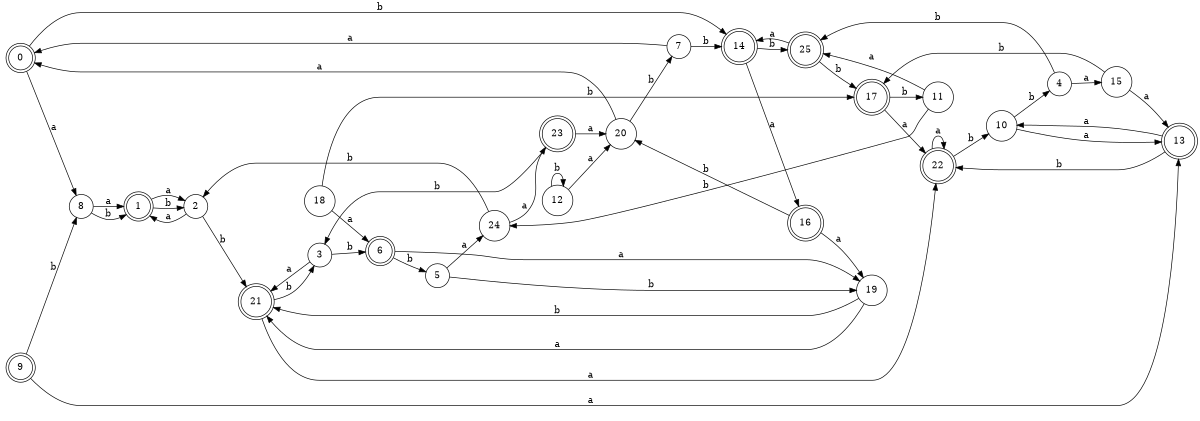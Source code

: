digraph n21_3 {
__start0 [label="" shape="none"];

rankdir=LR;
size="8,5";

s0 [style="rounded,filled", color="black", fillcolor="white" shape="doublecircle", label="0"];
s1 [style="rounded,filled", color="black", fillcolor="white" shape="doublecircle", label="1"];
s2 [style="filled", color="black", fillcolor="white" shape="circle", label="2"];
s3 [style="filled", color="black", fillcolor="white" shape="circle", label="3"];
s4 [style="filled", color="black", fillcolor="white" shape="circle", label="4"];
s5 [style="filled", color="black", fillcolor="white" shape="circle", label="5"];
s6 [style="rounded,filled", color="black", fillcolor="white" shape="doublecircle", label="6"];
s7 [style="filled", color="black", fillcolor="white" shape="circle", label="7"];
s8 [style="filled", color="black", fillcolor="white" shape="circle", label="8"];
s9 [style="rounded,filled", color="black", fillcolor="white" shape="doublecircle", label="9"];
s10 [style="filled", color="black", fillcolor="white" shape="circle", label="10"];
s11 [style="filled", color="black", fillcolor="white" shape="circle", label="11"];
s12 [style="filled", color="black", fillcolor="white" shape="circle", label="12"];
s13 [style="rounded,filled", color="black", fillcolor="white" shape="doublecircle", label="13"];
s14 [style="rounded,filled", color="black", fillcolor="white" shape="doublecircle", label="14"];
s15 [style="filled", color="black", fillcolor="white" shape="circle", label="15"];
s16 [style="rounded,filled", color="black", fillcolor="white" shape="doublecircle", label="16"];
s17 [style="rounded,filled", color="black", fillcolor="white" shape="doublecircle", label="17"];
s18 [style="filled", color="black", fillcolor="white" shape="circle", label="18"];
s19 [style="filled", color="black", fillcolor="white" shape="circle", label="19"];
s20 [style="filled", color="black", fillcolor="white" shape="circle", label="20"];
s21 [style="rounded,filled", color="black", fillcolor="white" shape="doublecircle", label="21"];
s22 [style="rounded,filled", color="black", fillcolor="white" shape="doublecircle", label="22"];
s23 [style="rounded,filled", color="black", fillcolor="white" shape="doublecircle", label="23"];
s24 [style="filled", color="black", fillcolor="white" shape="circle", label="24"];
s25 [style="rounded,filled", color="black", fillcolor="white" shape="doublecircle", label="25"];
s0 -> s8 [label="a"];
s0 -> s14 [label="b"];
s1 -> s2 [label="a"];
s1 -> s2 [label="b"];
s2 -> s1 [label="a"];
s2 -> s21 [label="b"];
s3 -> s21 [label="a"];
s3 -> s6 [label="b"];
s4 -> s15 [label="a"];
s4 -> s25 [label="b"];
s5 -> s24 [label="a"];
s5 -> s19 [label="b"];
s6 -> s19 [label="a"];
s6 -> s5 [label="b"];
s7 -> s0 [label="a"];
s7 -> s14 [label="b"];
s8 -> s1 [label="a"];
s8 -> s1 [label="b"];
s9 -> s13 [label="a"];
s9 -> s8 [label="b"];
s10 -> s13 [label="a"];
s10 -> s4 [label="b"];
s11 -> s25 [label="a"];
s11 -> s24 [label="b"];
s12 -> s20 [label="a"];
s12 -> s12 [label="b"];
s13 -> s10 [label="a"];
s13 -> s22 [label="b"];
s14 -> s16 [label="a"];
s14 -> s25 [label="b"];
s15 -> s13 [label="a"];
s15 -> s17 [label="b"];
s16 -> s19 [label="a"];
s16 -> s20 [label="b"];
s17 -> s22 [label="a"];
s17 -> s11 [label="b"];
s18 -> s6 [label="a"];
s18 -> s17 [label="b"];
s19 -> s21 [label="a"];
s19 -> s21 [label="b"];
s20 -> s0 [label="a"];
s20 -> s7 [label="b"];
s21 -> s22 [label="a"];
s21 -> s3 [label="b"];
s22 -> s22 [label="a"];
s22 -> s10 [label="b"];
s23 -> s20 [label="a"];
s23 -> s3 [label="b"];
s24 -> s23 [label="a"];
s24 -> s2 [label="b"];
s25 -> s14 [label="a"];
s25 -> s17 [label="b"];

}